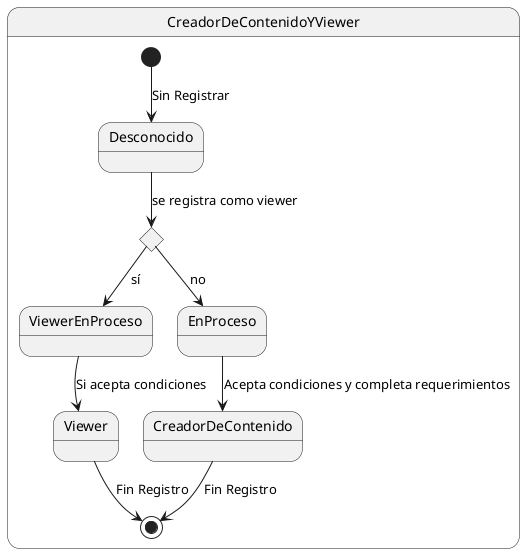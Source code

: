 @startuml

state CreadorDeContenidoYViewer {
  [*] --> Desconocido : Sin Registrar
  
  state rombo <<choice>>

  Desconocido --> rombo : se registra como viewer
  rombo --> ViewerEnProceso : sí
  rombo --> EnProceso : no

  ViewerEnProceso --> Viewer : Si acepta condiciones
  EnProceso --> CreadorDeContenido : Acepta condiciones y completa requerimientos

  Viewer --> [*] : Fin Registro
  CreadorDeContenido --> [*] : Fin Registro
}

@enduml

